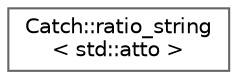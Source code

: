 digraph "Graphical Class Hierarchy"
{
 // LATEX_PDF_SIZE
  bgcolor="transparent";
  edge [fontname=Helvetica,fontsize=10,labelfontname=Helvetica,labelfontsize=10];
  node [fontname=Helvetica,fontsize=10,shape=box,height=0.2,width=0.4];
  rankdir="LR";
  Node0 [id="Node000000",label="Catch::ratio_string\l\< std::atto \>",height=0.2,width=0.4,color="grey40", fillcolor="white", style="filled",URL="$structCatch_1_1ratio__string_3_01std_1_1atto_01_4.html",tooltip=" "];
}
